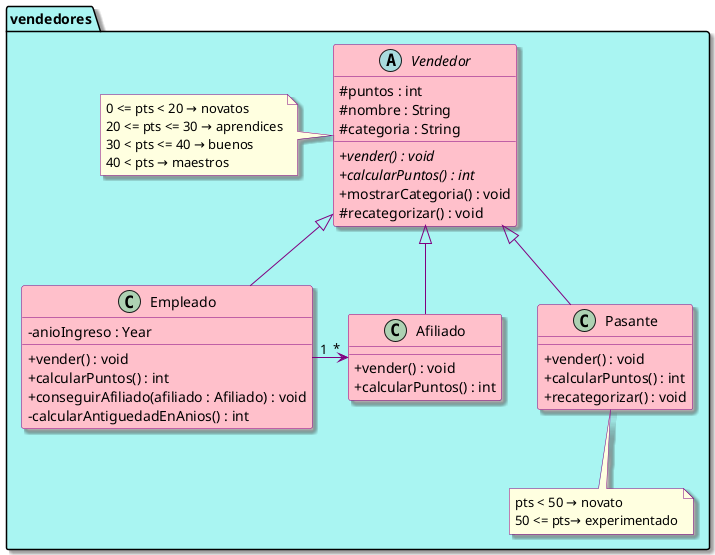 @startuml
skinparam classAttributeIconSize 0
skinparam Shadowing true

skinparam class {
    ArrowColor Purple
    BackgroundColor Pink
    BorderColor Purple
}

skinparam note {
    BackgroundColor LightYellow
    BorderColor Purple
}

namespace vendedores #A9F5F2 {
    abstract class Vendedor {
        # puntos : int
        # nombre : String
        # categoria : String
        + {abstract} vender() : void
        + {abstract} calcularPuntos() : int
        + mostrarCategoria() : void
        # recategorizar() : void
    }

    class Empleado extends Vendedor {
        - anioIngreso : Year
        + vender() : void
        + calcularPuntos() : int
        + conseguirAfiliado(afiliado : Afiliado) : void
        - calcularAntiguedadEnAnios() : int
    }

    class Afiliado extends Vendedor {
        + vender() : void
        + calcularPuntos() : int
    }

    class Pasante extends Vendedor {
        + vender() : void
        + calcularPuntos() : int
        + recategorizar() : void
    }

    note left of Vendedor
        0 <= pts < 20 → novatos
        20 <= pts <= 30 → aprendices
        30 < pts <= 40 → buenos
        40 < pts → maestros
    end note

    note bottom of Pasante
        pts < 50 → novato
        50 <= pts→ experimentado
    end note

    Empleado "1" -> "*" Afiliado
}

@enduml